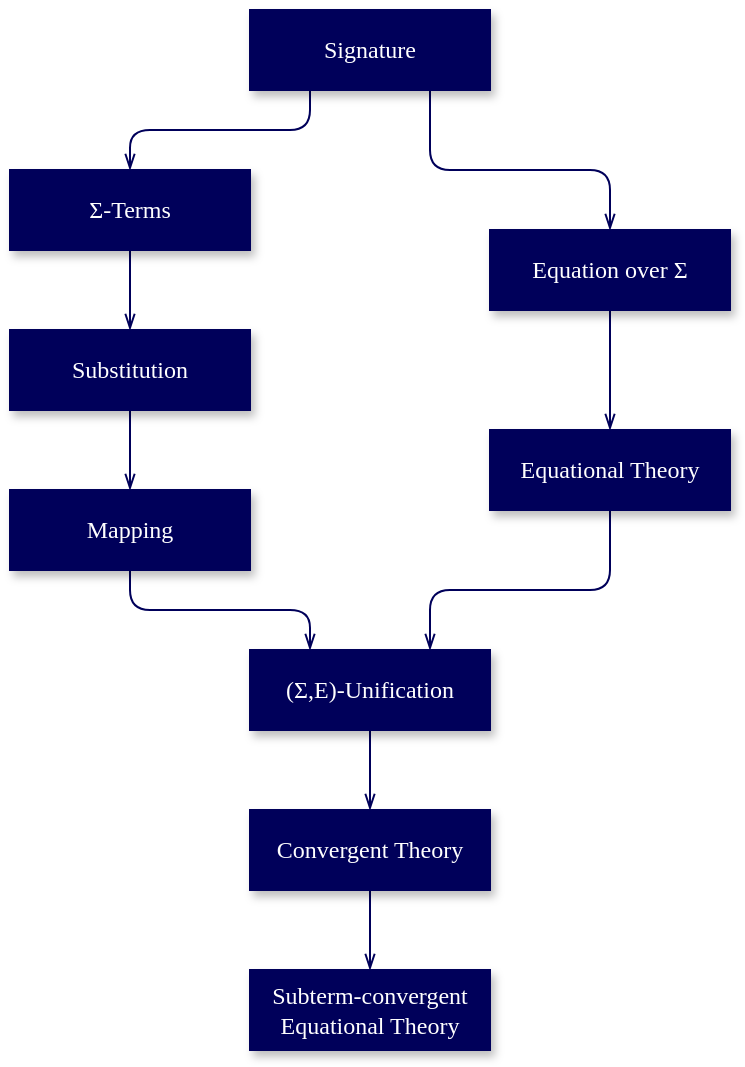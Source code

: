 <mxfile>
    <diagram id="vw11XfGpgyx9g1-TtVlN" name="Pagina-1">
        <mxGraphModel dx="953" dy="760" grid="1" gridSize="10" guides="1" tooltips="1" connect="1" arrows="1" fold="1" page="1" pageScale="1" pageWidth="1169" pageHeight="827" background="#ffffff" math="0" shadow="0">
            <root>
                <mxCell id="0"/>
                <mxCell id="1" parent="0"/>
                <mxCell id="13" style="edgeStyle=none;html=1;exitX=0.25;exitY=1;exitDx=0;exitDy=0;entryX=0.5;entryY=0;entryDx=0;entryDy=0;fontFamily=CMU;fontSize=12;fontSource=https%3A%2F%2Ffonts.googleapis.com%2Fcss%3Ffamily%3DCMU;labelBackgroundColor=none;fillColor=none;strokeColor=#00005A;fontColor=#00005A;endArrow=openThin;endFill=0;" parent="1" source="2" target="3" edge="1">
                    <mxGeometry relative="1" as="geometry">
                        <Array as="points">
                            <mxPoint x="270" y="100"/>
                            <mxPoint x="180" y="100"/>
                        </Array>
                    </mxGeometry>
                </mxCell>
                <mxCell id="14" style="edgeStyle=none;html=1;exitX=0.75;exitY=1;exitDx=0;exitDy=0;entryX=0.5;entryY=0;entryDx=0;entryDy=0;fontFamily=CMU;fontSize=12;fontSource=https%3A%2F%2Ffonts.googleapis.com%2Fcss%3Ffamily%3DCMU;labelBackgroundColor=none;fillColor=none;strokeColor=#00005A;fontColor=#00005A;endArrow=openThin;endFill=0;" parent="1" source="2" target="7" edge="1">
                    <mxGeometry relative="1" as="geometry">
                        <Array as="points">
                            <mxPoint x="330" y="120"/>
                            <mxPoint x="420" y="120"/>
                        </Array>
                    </mxGeometry>
                </mxCell>
                <mxCell id="2" value="Signature" style="rounded=0;whiteSpace=wrap;html=1;fontFamily=CMU;fontSource=https%3A%2F%2Ffonts.googleapis.com%2Fcss%3Ffamily%3DCMU;labelBackgroundColor=none;fillColor=#00005A;strokeColor=#00005A;fontColor=#FFFFFF;shadow=1;" parent="1" vertex="1">
                    <mxGeometry x="240" y="40" width="120" height="40" as="geometry"/>
                </mxCell>
                <mxCell id="15" style="edgeStyle=none;html=1;exitX=0.5;exitY=1;exitDx=0;exitDy=0;entryX=0.5;entryY=0;entryDx=0;entryDy=0;fontFamily=CMU;fontSize=12;fontSource=https%3A%2F%2Ffonts.googleapis.com%2Fcss%3Ffamily%3DCMU;fontColor=#00005A;labelBackgroundColor=none;fillColor=none;strokeColor=#00005A;endArrow=openThin;endFill=0;" parent="1" source="3" target="4" edge="1">
                    <mxGeometry relative="1" as="geometry"/>
                </mxCell>
                <mxCell id="3" value="&lt;span style=&quot;caret-color: rgb(232, 234, 237); text-align: left;&quot;&gt;Σ&lt;font style=&quot;font-size: 12px;&quot;&gt;-Terms&lt;/font&gt;&lt;/span&gt;" style="rounded=0;whiteSpace=wrap;html=1;fontFamily=CMU;fontSource=https%3A%2F%2Ffonts.googleapis.com%2Fcss%3Ffamily%3DCMU;labelBackgroundColor=none;fillColor=#00005A;strokeColor=#00005A;fontColor=#FFFFFF;shadow=1;" parent="1" vertex="1">
                    <mxGeometry x="120" y="120" width="120" height="40" as="geometry"/>
                </mxCell>
                <mxCell id="16" style="edgeStyle=none;html=1;exitX=0.5;exitY=1;exitDx=0;exitDy=0;entryX=0.5;entryY=0;entryDx=0;entryDy=0;fontFamily=CMU;fontSize=12;fontSource=https%3A%2F%2Ffonts.googleapis.com%2Fcss%3Ffamily%3DCMU;fontColor=#00005A;labelBackgroundColor=none;fillColor=none;strokeColor=#00005A;endArrow=openThin;endFill=0;" parent="1" source="4" target="5" edge="1">
                    <mxGeometry relative="1" as="geometry"/>
                </mxCell>
                <mxCell id="4" value="&lt;div style=&quot;text-align: left;&quot;&gt;&lt;font&gt;&lt;span style=&quot;caret-color: rgb(232, 234, 237);&quot;&gt;Substitution&lt;/span&gt;&lt;/font&gt;&lt;/div&gt;" style="rounded=0;whiteSpace=wrap;html=1;fontFamily=CMU;fontSource=https%3A%2F%2Ffonts.googleapis.com%2Fcss%3Ffamily%3DCMU;labelBackgroundColor=none;fillColor=#00005A;strokeColor=#00005A;fontColor=#FFFFFF;shadow=1;" parent="1" vertex="1">
                    <mxGeometry x="120" y="200" width="120" height="40" as="geometry"/>
                </mxCell>
                <mxCell id="19" style="edgeStyle=none;html=1;exitX=0.5;exitY=1;exitDx=0;exitDy=0;entryX=0.25;entryY=0;entryDx=0;entryDy=0;fontFamily=CMU;fontSize=12;fontSource=https%3A%2F%2Ffonts.googleapis.com%2Fcss%3Ffamily%3DCMU;fontColor=#00005A;labelBackgroundColor=none;fillColor=none;strokeColor=#00005A;endArrow=openThin;endFill=0;" parent="1" source="5" target="10" edge="1">
                    <mxGeometry relative="1" as="geometry">
                        <Array as="points">
                            <mxPoint x="180" y="340"/>
                            <mxPoint x="270" y="340"/>
                        </Array>
                    </mxGeometry>
                </mxCell>
                <mxCell id="5" value="&lt;div style=&quot;text-align: left;&quot;&gt;&lt;font&gt;&lt;span style=&quot;caret-color: rgb(232, 234, 237);&quot;&gt;Mapping&lt;/span&gt;&lt;/font&gt;&lt;/div&gt;" style="rounded=0;whiteSpace=wrap;html=1;fontFamily=CMU;fontSource=https%3A%2F%2Ffonts.googleapis.com%2Fcss%3Ffamily%3DCMU;labelBackgroundColor=none;fillColor=#00005A;strokeColor=#00005A;fontColor=#FFFFFF;shadow=1;" parent="1" vertex="1">
                    <mxGeometry x="120" y="280" width="120" height="40" as="geometry"/>
                </mxCell>
                <mxCell id="17" style="edgeStyle=none;html=1;exitX=0.5;exitY=1;exitDx=0;exitDy=0;entryX=0.5;entryY=0;entryDx=0;entryDy=0;fontFamily=CMU;fontSize=12;fontSource=https%3A%2F%2Ffonts.googleapis.com%2Fcss%3Ffamily%3DCMU;fontColor=#00005A;labelBackgroundColor=none;fillColor=none;strokeColor=#00005A;endArrow=openThin;endFill=0;" parent="1" source="7" target="8" edge="1">
                    <mxGeometry relative="1" as="geometry"/>
                </mxCell>
                <mxCell id="7" value="&lt;span style=&quot;caret-color: rgb(232, 234, 237); text-align: left;&quot;&gt;Equation over Σ&lt;/span&gt;" style="rounded=0;whiteSpace=wrap;html=1;fontFamily=CMU;fontSource=https%3A%2F%2Ffonts.googleapis.com%2Fcss%3Ffamily%3DCMU;labelBackgroundColor=none;fillColor=#00005A;strokeColor=#00005A;fontColor=#FFFFFF;shadow=1;" parent="1" vertex="1">
                    <mxGeometry x="360" y="150" width="120" height="40" as="geometry"/>
                </mxCell>
                <mxCell id="18" style="edgeStyle=none;html=1;exitX=0.5;exitY=1;exitDx=0;exitDy=0;entryX=0.75;entryY=0;entryDx=0;entryDy=0;fontFamily=CMU;fontSize=12;fontSource=https%3A%2F%2Ffonts.googleapis.com%2Fcss%3Ffamily%3DCMU;fontColor=#00005A;labelBackgroundColor=none;fillColor=none;strokeColor=#00005A;endArrow=openThin;endFill=0;" parent="1" source="8" target="10" edge="1">
                    <mxGeometry relative="1" as="geometry">
                        <Array as="points">
                            <mxPoint x="420" y="330"/>
                            <mxPoint x="330" y="330"/>
                        </Array>
                    </mxGeometry>
                </mxCell>
                <mxCell id="8" value="&lt;span style=&quot;caret-color: rgb(232, 234, 237); text-align: left;&quot;&gt;Equational Theory&lt;/span&gt;" style="rounded=0;whiteSpace=wrap;html=1;fontFamily=CMU;fontSource=https%3A%2F%2Ffonts.googleapis.com%2Fcss%3Ffamily%3DCMU;labelBackgroundColor=none;fillColor=#00005A;strokeColor=#00005A;fontColor=#FFFFFF;shadow=1;" parent="1" vertex="1">
                    <mxGeometry x="360" y="250" width="120" height="40" as="geometry"/>
                </mxCell>
                <mxCell id="20" style="edgeStyle=none;html=1;exitX=0.5;exitY=1;exitDx=0;exitDy=0;entryX=0.5;entryY=0;entryDx=0;entryDy=0;fontFamily=CMU;fontSize=12;fontSource=https%3A%2F%2Ffonts.googleapis.com%2Fcss%3Ffamily%3DCMU;fontColor=#00005A;labelBackgroundColor=none;fillColor=none;strokeColor=#00005A;endArrow=openThin;endFill=0;" parent="1" source="10" target="11" edge="1">
                    <mxGeometry relative="1" as="geometry"/>
                </mxCell>
                <mxCell id="10" value="&lt;span style=&quot;caret-color: rgb(232, 234, 237); text-align: left;&quot;&gt;(Σ,E)-Unification&lt;/span&gt;" style="rounded=0;whiteSpace=wrap;html=1;fontFamily=CMU;fontSource=https%3A%2F%2Ffonts.googleapis.com%2Fcss%3Ffamily%3DCMU;labelBackgroundColor=none;fillColor=#00005A;strokeColor=#00005A;fontColor=#FFFFFF;shadow=1;" parent="1" vertex="1">
                    <mxGeometry x="240" y="360" width="120" height="40" as="geometry"/>
                </mxCell>
                <mxCell id="21" style="edgeStyle=none;html=1;exitX=0.5;exitY=1;exitDx=0;exitDy=0;entryX=0.5;entryY=0;entryDx=0;entryDy=0;fontFamily=CMU;fontSize=12;fontSource=https%3A%2F%2Ffonts.googleapis.com%2Fcss%3Ffamily%3DCMU;fontColor=#00005A;labelBackgroundColor=none;fillColor=none;strokeColor=#00005A;endArrow=openThin;endFill=0;" parent="1" source="11" target="12" edge="1">
                    <mxGeometry relative="1" as="geometry"/>
                </mxCell>
                <mxCell id="11" value="&lt;span style=&quot;caret-color: rgb(232, 234, 237); text-align: left;&quot;&gt;Convergent Theory&lt;/span&gt;" style="rounded=0;whiteSpace=wrap;html=1;fontFamily=CMU;fontSource=https%3A%2F%2Ffonts.googleapis.com%2Fcss%3Ffamily%3DCMU;labelBackgroundColor=none;fillColor=#00005A;strokeColor=#00005A;fontColor=#FFFFFF;shadow=1;" parent="1" vertex="1">
                    <mxGeometry x="240" y="440" width="120" height="40" as="geometry"/>
                </mxCell>
                <mxCell id="12" value="&lt;span style=&quot;caret-color: rgb(232, 234, 237); text-align: left;&quot;&gt;Subterm-convergent Equational Theory&lt;/span&gt;" style="rounded=0;whiteSpace=wrap;html=1;fontFamily=CMU;fontSource=https%3A%2F%2Ffonts.googleapis.com%2Fcss%3Ffamily%3DCMU;labelBackgroundColor=none;fillColor=#00005A;strokeColor=#00005A;fontColor=#FFFFFF;shadow=1;" parent="1" vertex="1">
                    <mxGeometry x="240" y="520" width="120" height="40" as="geometry"/>
                </mxCell>
            </root>
        </mxGraphModel>
    </diagram>
    <diagram name="Copia di Pagina-1" id="I-f0suePT-Y8-yNtn32q">
        <mxGraphModel dx="906" dy="682" grid="0" gridSize="10" guides="1" tooltips="1" connect="1" arrows="1" fold="1" page="1" pageScale="1" pageWidth="1169" pageHeight="827" background="#ffffff" math="0" shadow="0">
            <root>
                <mxCell id="b9sCwV-wOQikkti7wfS8-0"/>
                <mxCell id="b9sCwV-wOQikkti7wfS8-1" parent="b9sCwV-wOQikkti7wfS8-0"/>
                <mxCell id="zoN5CsXlscZMbRB8aGue-2" style="edgeStyle=none;html=1;exitX=0.5;exitY=1;exitDx=0;exitDy=0;entryX=0;entryY=0.5;entryDx=0;entryDy=0;strokeColor=#00005A;endArrow=blockThin;endFill=1;" edge="1" parent="b9sCwV-wOQikkti7wfS8-1" source="b9sCwV-wOQikkti7wfS8-4" target="b9sCwV-wOQikkti7wfS8-6">
                    <mxGeometry relative="1" as="geometry">
                        <Array as="points">
                            <mxPoint x="140" y="220"/>
                        </Array>
                    </mxGeometry>
                </mxCell>
                <mxCell id="zoN5CsXlscZMbRB8aGue-3" style="edgeStyle=none;html=1;exitX=0.5;exitY=0;exitDx=0;exitDy=0;entryX=0;entryY=0.5;entryDx=0;entryDy=0;strokeColor=#00005A;endArrow=blockThin;endFill=1;" edge="1" parent="b9sCwV-wOQikkti7wfS8-1" source="b9sCwV-wOQikkti7wfS8-4" target="b9sCwV-wOQikkti7wfS8-12">
                    <mxGeometry relative="1" as="geometry">
                        <Array as="points">
                            <mxPoint x="140" y="60"/>
                        </Array>
                    </mxGeometry>
                </mxCell>
                <mxCell id="b9sCwV-wOQikkti7wfS8-4" value="Signature" style="rounded=0;whiteSpace=wrap;html=1;fontFamily=CMU;fontSource=https%3A%2F%2Ffonts.googleapis.com%2Fcss%3Ffamily%3DCMU;labelBackgroundColor=none;fillColor=#00005A;strokeColor=#00005A;fontColor=#FFFFFF;shadow=1;" vertex="1" parent="b9sCwV-wOQikkti7wfS8-1">
                    <mxGeometry x="80" y="120" width="120" height="40" as="geometry"/>
                </mxCell>
                <mxCell id="zoN5CsXlscZMbRB8aGue-4" style="edgeStyle=none;html=1;exitX=1;exitY=0.5;exitDx=0;exitDy=0;entryX=0;entryY=0.5;entryDx=0;entryDy=0;strokeColor=#00005A;endArrow=blockThin;endFill=1;" edge="1" parent="b9sCwV-wOQikkti7wfS8-1" source="b9sCwV-wOQikkti7wfS8-6" target="b9sCwV-wOQikkti7wfS8-8">
                    <mxGeometry relative="1" as="geometry"/>
                </mxCell>
                <mxCell id="b9sCwV-wOQikkti7wfS8-6" value="&lt;span style=&quot;caret-color: rgb(232, 234, 237); text-align: left;&quot;&gt;Σ&lt;font style=&quot;font-size: 12px;&quot;&gt;-Terms&lt;/font&gt;&lt;/span&gt;" style="rounded=0;whiteSpace=wrap;html=1;fontFamily=CMU;fontSource=https%3A%2F%2Ffonts.googleapis.com%2Fcss%3Ffamily%3DCMU;labelBackgroundColor=none;fillColor=#00005A;strokeColor=#00005A;fontColor=#FFFFFF;shadow=1;" vertex="1" parent="b9sCwV-wOQikkti7wfS8-1">
                    <mxGeometry x="240" y="200" width="120" height="40" as="geometry"/>
                </mxCell>
                <mxCell id="zoN5CsXlscZMbRB8aGue-5" style="edgeStyle=none;html=1;exitX=1;exitY=0.5;exitDx=0;exitDy=0;strokeColor=#00005A;endArrow=blockThin;endFill=1;" edge="1" parent="b9sCwV-wOQikkti7wfS8-1" source="b9sCwV-wOQikkti7wfS8-8" target="b9sCwV-wOQikkti7wfS8-10">
                    <mxGeometry relative="1" as="geometry"/>
                </mxCell>
                <mxCell id="b9sCwV-wOQikkti7wfS8-8" value="&lt;div style=&quot;text-align: left;&quot;&gt;&lt;font&gt;&lt;span style=&quot;caret-color: rgb(232, 234, 237);&quot;&gt;Substitution&lt;/span&gt;&lt;/font&gt;&lt;/div&gt;" style="rounded=0;whiteSpace=wrap;html=1;fontFamily=CMU;fontSource=https%3A%2F%2Ffonts.googleapis.com%2Fcss%3Ffamily%3DCMU;labelBackgroundColor=none;fillColor=#00005A;strokeColor=#00005A;fontColor=#FFFFFF;shadow=1;" vertex="1" parent="b9sCwV-wOQikkti7wfS8-1">
                    <mxGeometry x="400" y="200" width="120" height="40" as="geometry"/>
                </mxCell>
                <mxCell id="zoN5CsXlscZMbRB8aGue-10" style="edgeStyle=none;html=1;exitX=1;exitY=0.5;exitDx=0;exitDy=0;strokeColor=#00005A;endArrow=blockThin;endFill=1;entryX=0;entryY=0.25;entryDx=0;entryDy=0;" edge="1" parent="b9sCwV-wOQikkti7wfS8-1" source="b9sCwV-wOQikkti7wfS8-10" target="b9sCwV-wOQikkti7wfS8-16">
                    <mxGeometry relative="1" as="geometry">
                        <mxPoint x="380" y="290" as="targetPoint"/>
                        <Array as="points">
                            <mxPoint x="720" y="220"/>
                            <mxPoint x="720" y="260"/>
                            <mxPoint x="160" y="260"/>
                            <mxPoint x="160" y="370"/>
                        </Array>
                    </mxGeometry>
                </mxCell>
                <mxCell id="b9sCwV-wOQikkti7wfS8-10" value="&lt;div style=&quot;text-align: left;&quot;&gt;&lt;font&gt;&lt;span style=&quot;caret-color: rgb(232, 234, 237);&quot;&gt;Mapping&lt;/span&gt;&lt;/font&gt;&lt;/div&gt;" style="rounded=0;whiteSpace=wrap;html=1;fontFamily=CMU;fontSource=https%3A%2F%2Ffonts.googleapis.com%2Fcss%3Ffamily%3DCMU;labelBackgroundColor=none;fillColor=#00005A;strokeColor=#00005A;fontColor=#FFFFFF;shadow=1;" vertex="1" parent="b9sCwV-wOQikkti7wfS8-1">
                    <mxGeometry x="560" y="200" width="120" height="40" as="geometry"/>
                </mxCell>
                <mxCell id="zoN5CsXlscZMbRB8aGue-6" style="edgeStyle=none;html=1;exitX=1;exitY=0.5;exitDx=0;exitDy=0;entryX=0;entryY=0.5;entryDx=0;entryDy=0;strokeColor=#00005A;endArrow=blockThin;endFill=1;" edge="1" parent="b9sCwV-wOQikkti7wfS8-1" source="b9sCwV-wOQikkti7wfS8-12" target="b9sCwV-wOQikkti7wfS8-14">
                    <mxGeometry relative="1" as="geometry"/>
                </mxCell>
                <mxCell id="b9sCwV-wOQikkti7wfS8-12" value="&lt;span style=&quot;caret-color: rgb(232, 234, 237); text-align: left;&quot;&gt;Equation over Σ&lt;/span&gt;" style="rounded=0;whiteSpace=wrap;html=1;fontFamily=CMU;fontSource=https%3A%2F%2Ffonts.googleapis.com%2Fcss%3Ffamily%3DCMU;labelBackgroundColor=none;fillColor=#00005A;strokeColor=#00005A;fontColor=#FFFFFF;shadow=1;" vertex="1" parent="b9sCwV-wOQikkti7wfS8-1">
                    <mxGeometry x="300" y="40" width="120" height="40" as="geometry"/>
                </mxCell>
                <mxCell id="zoN5CsXlscZMbRB8aGue-11" style="edgeStyle=none;html=1;exitX=1;exitY=0.5;exitDx=0;exitDy=0;entryX=0;entryY=0.75;entryDx=0;entryDy=0;strokeColor=#00005A;endArrow=blockThin;endFill=1;" edge="1" parent="b9sCwV-wOQikkti7wfS8-1" source="b9sCwV-wOQikkti7wfS8-14" target="b9sCwV-wOQikkti7wfS8-16">
                    <mxGeometry relative="1" as="geometry">
                        <Array as="points">
                            <mxPoint x="760" y="60"/>
                            <mxPoint x="760" y="300"/>
                            <mxPoint x="120" y="300"/>
                            <mxPoint x="120" y="390"/>
                        </Array>
                    </mxGeometry>
                </mxCell>
                <mxCell id="b9sCwV-wOQikkti7wfS8-14" value="&lt;span style=&quot;caret-color: rgb(232, 234, 237); text-align: left;&quot;&gt;Equational Theory&lt;/span&gt;" style="rounded=0;whiteSpace=wrap;html=1;fontFamily=CMU;fontSource=https%3A%2F%2Ffonts.googleapis.com%2Fcss%3Ffamily%3DCMU;labelBackgroundColor=none;fillColor=#00005A;strokeColor=#00005A;fontColor=#FFFFFF;shadow=1;" vertex="1" parent="b9sCwV-wOQikkti7wfS8-1">
                    <mxGeometry x="500" y="40" width="120" height="40" as="geometry"/>
                </mxCell>
                <mxCell id="zoN5CsXlscZMbRB8aGue-8" style="edgeStyle=none;html=1;exitX=1;exitY=0.5;exitDx=0;exitDy=0;entryX=0;entryY=0.5;entryDx=0;entryDy=0;strokeColor=#00005A;endArrow=blockThin;endFill=1;" edge="1" parent="b9sCwV-wOQikkti7wfS8-1" source="b9sCwV-wOQikkti7wfS8-16" target="b9sCwV-wOQikkti7wfS8-18">
                    <mxGeometry relative="1" as="geometry"/>
                </mxCell>
                <mxCell id="b9sCwV-wOQikkti7wfS8-16" value="&lt;span style=&quot;caret-color: rgb(232, 234, 237); text-align: left;&quot;&gt;(Σ,E)-Unification&lt;/span&gt;" style="rounded=0;whiteSpace=wrap;html=1;fontFamily=CMU;fontSource=https%3A%2F%2Ffonts.googleapis.com%2Fcss%3Ffamily%3DCMU;labelBackgroundColor=none;fillColor=#00005A;strokeColor=#00005A;fontColor=#FFFFFF;shadow=1;" vertex="1" parent="b9sCwV-wOQikkti7wfS8-1">
                    <mxGeometry x="200" y="360" width="120" height="40" as="geometry"/>
                </mxCell>
                <mxCell id="zoN5CsXlscZMbRB8aGue-9" style="edgeStyle=none;html=1;exitX=1;exitY=0.5;exitDx=0;exitDy=0;strokeColor=#00005A;endArrow=blockThin;endFill=1;" edge="1" parent="b9sCwV-wOQikkti7wfS8-1" source="b9sCwV-wOQikkti7wfS8-18" target="b9sCwV-wOQikkti7wfS8-19">
                    <mxGeometry relative="1" as="geometry"/>
                </mxCell>
                <mxCell id="b9sCwV-wOQikkti7wfS8-18" value="&lt;span style=&quot;caret-color: rgb(232, 234, 237); text-align: left;&quot;&gt;Convergent Theory&lt;/span&gt;" style="rounded=0;whiteSpace=wrap;html=1;fontFamily=CMU;fontSource=https%3A%2F%2Ffonts.googleapis.com%2Fcss%3Ffamily%3DCMU;labelBackgroundColor=none;fillColor=#00005A;strokeColor=#00005A;fontColor=#FFFFFF;shadow=1;" vertex="1" parent="b9sCwV-wOQikkti7wfS8-1">
                    <mxGeometry x="400" y="360" width="120" height="40" as="geometry"/>
                </mxCell>
                <mxCell id="b9sCwV-wOQikkti7wfS8-19" value="&lt;span style=&quot;caret-color: rgb(232, 234, 237); text-align: left;&quot;&gt;Subterm-convergent Equational Theory&lt;/span&gt;" style="rounded=0;whiteSpace=wrap;html=1;fontFamily=CMU;fontSource=https%3A%2F%2Ffonts.googleapis.com%2Fcss%3Ffamily%3DCMU;labelBackgroundColor=none;fillColor=#00005A;strokeColor=#00005A;fontColor=#FFFFFF;shadow=1;" vertex="1" parent="b9sCwV-wOQikkti7wfS8-1">
                    <mxGeometry x="600" y="360" width="120" height="40" as="geometry"/>
                </mxCell>
            </root>
        </mxGraphModel>
    </diagram>
</mxfile>